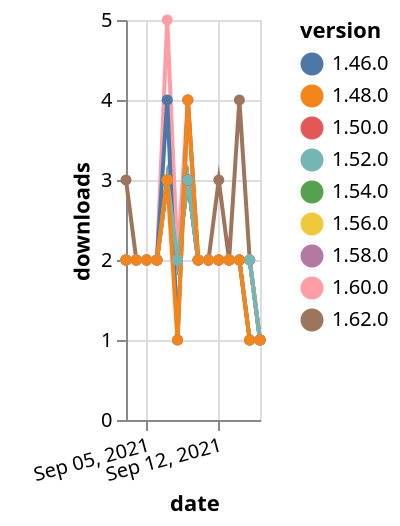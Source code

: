 {"$schema": "https://vega.github.io/schema/vega-lite/v5.json", "description": "A simple bar chart with embedded data.", "data": {"values": [{"date": "2021-09-03", "total": 1452, "delta": 2, "version": "1.56.0"}, {"date": "2021-09-04", "total": 1454, "delta": 2, "version": "1.56.0"}, {"date": "2021-09-05", "total": 1456, "delta": 2, "version": "1.56.0"}, {"date": "2021-09-06", "total": 1458, "delta": 2, "version": "1.56.0"}, {"date": "2021-09-07", "total": 1461, "delta": 3, "version": "1.56.0"}, {"date": "2021-09-08", "total": 1463, "delta": 2, "version": "1.56.0"}, {"date": "2021-09-09", "total": 1466, "delta": 3, "version": "1.56.0"}, {"date": "2021-09-10", "total": 1468, "delta": 2, "version": "1.56.0"}, {"date": "2021-09-11", "total": 1470, "delta": 2, "version": "1.56.0"}, {"date": "2021-09-12", "total": 1472, "delta": 2, "version": "1.56.0"}, {"date": "2021-09-13", "total": 1474, "delta": 2, "version": "1.56.0"}, {"date": "2021-09-14", "total": 1476, "delta": 2, "version": "1.56.0"}, {"date": "2021-09-15", "total": 1478, "delta": 2, "version": "1.56.0"}, {"date": "2021-09-16", "total": 1479, "delta": 1, "version": "1.56.0"}, {"date": "2021-09-03", "total": 1616, "delta": 2, "version": "1.54.0"}, {"date": "2021-09-04", "total": 1618, "delta": 2, "version": "1.54.0"}, {"date": "2021-09-05", "total": 1620, "delta": 2, "version": "1.54.0"}, {"date": "2021-09-06", "total": 1622, "delta": 2, "version": "1.54.0"}, {"date": "2021-09-07", "total": 1625, "delta": 3, "version": "1.54.0"}, {"date": "2021-09-08", "total": 1627, "delta": 2, "version": "1.54.0"}, {"date": "2021-09-09", "total": 1630, "delta": 3, "version": "1.54.0"}, {"date": "2021-09-10", "total": 1632, "delta": 2, "version": "1.54.0"}, {"date": "2021-09-11", "total": 1634, "delta": 2, "version": "1.54.0"}, {"date": "2021-09-12", "total": 1636, "delta": 2, "version": "1.54.0"}, {"date": "2021-09-13", "total": 1638, "delta": 2, "version": "1.54.0"}, {"date": "2021-09-14", "total": 1640, "delta": 2, "version": "1.54.0"}, {"date": "2021-09-15", "total": 1641, "delta": 1, "version": "1.54.0"}, {"date": "2021-09-16", "total": 1642, "delta": 1, "version": "1.54.0"}, {"date": "2021-09-03", "total": 991, "delta": 2, "version": "1.58.0"}, {"date": "2021-09-04", "total": 993, "delta": 2, "version": "1.58.0"}, {"date": "2021-09-05", "total": 995, "delta": 2, "version": "1.58.0"}, {"date": "2021-09-06", "total": 997, "delta": 2, "version": "1.58.0"}, {"date": "2021-09-07", "total": 1000, "delta": 3, "version": "1.58.0"}, {"date": "2021-09-08", "total": 1002, "delta": 2, "version": "1.58.0"}, {"date": "2021-09-09", "total": 1005, "delta": 3, "version": "1.58.0"}, {"date": "2021-09-10", "total": 1007, "delta": 2, "version": "1.58.0"}, {"date": "2021-09-11", "total": 1009, "delta": 2, "version": "1.58.0"}, {"date": "2021-09-12", "total": 1011, "delta": 2, "version": "1.58.0"}, {"date": "2021-09-13", "total": 1013, "delta": 2, "version": "1.58.0"}, {"date": "2021-09-14", "total": 1015, "delta": 2, "version": "1.58.0"}, {"date": "2021-09-15", "total": 1017, "delta": 2, "version": "1.58.0"}, {"date": "2021-09-16", "total": 1018, "delta": 1, "version": "1.58.0"}, {"date": "2021-09-03", "total": 2263, "delta": 2, "version": "1.50.0"}, {"date": "2021-09-04", "total": 2265, "delta": 2, "version": "1.50.0"}, {"date": "2021-09-05", "total": 2267, "delta": 2, "version": "1.50.0"}, {"date": "2021-09-06", "total": 2269, "delta": 2, "version": "1.50.0"}, {"date": "2021-09-07", "total": 2272, "delta": 3, "version": "1.50.0"}, {"date": "2021-09-08", "total": 2274, "delta": 2, "version": "1.50.0"}, {"date": "2021-09-09", "total": 2277, "delta": 3, "version": "1.50.0"}, {"date": "2021-09-10", "total": 2279, "delta": 2, "version": "1.50.0"}, {"date": "2021-09-11", "total": 2281, "delta": 2, "version": "1.50.0"}, {"date": "2021-09-12", "total": 2283, "delta": 2, "version": "1.50.0"}, {"date": "2021-09-13", "total": 2285, "delta": 2, "version": "1.50.0"}, {"date": "2021-09-14", "total": 2287, "delta": 2, "version": "1.50.0"}, {"date": "2021-09-15", "total": 2289, "delta": 2, "version": "1.50.0"}, {"date": "2021-09-16", "total": 2290, "delta": 1, "version": "1.50.0"}, {"date": "2021-09-03", "total": 219, "delta": 3, "version": "1.62.0"}, {"date": "2021-09-04", "total": 221, "delta": 2, "version": "1.62.0"}, {"date": "2021-09-05", "total": 223, "delta": 2, "version": "1.62.0"}, {"date": "2021-09-06", "total": 225, "delta": 2, "version": "1.62.0"}, {"date": "2021-09-07", "total": 228, "delta": 3, "version": "1.62.0"}, {"date": "2021-09-08", "total": 230, "delta": 2, "version": "1.62.0"}, {"date": "2021-09-09", "total": 233, "delta": 3, "version": "1.62.0"}, {"date": "2021-09-10", "total": 235, "delta": 2, "version": "1.62.0"}, {"date": "2021-09-11", "total": 237, "delta": 2, "version": "1.62.0"}, {"date": "2021-09-12", "total": 240, "delta": 3, "version": "1.62.0"}, {"date": "2021-09-13", "total": 242, "delta": 2, "version": "1.62.0"}, {"date": "2021-09-14", "total": 246, "delta": 4, "version": "1.62.0"}, {"date": "2021-09-15", "total": 248, "delta": 2, "version": "1.62.0"}, {"date": "2021-09-16", "total": 249, "delta": 1, "version": "1.62.0"}, {"date": "2021-09-03", "total": 740, "delta": 2, "version": "1.60.0"}, {"date": "2021-09-04", "total": 742, "delta": 2, "version": "1.60.0"}, {"date": "2021-09-05", "total": 744, "delta": 2, "version": "1.60.0"}, {"date": "2021-09-06", "total": 746, "delta": 2, "version": "1.60.0"}, {"date": "2021-09-07", "total": 751, "delta": 5, "version": "1.60.0"}, {"date": "2021-09-08", "total": 753, "delta": 2, "version": "1.60.0"}, {"date": "2021-09-09", "total": 757, "delta": 4, "version": "1.60.0"}, {"date": "2021-09-10", "total": 759, "delta": 2, "version": "1.60.0"}, {"date": "2021-09-11", "total": 761, "delta": 2, "version": "1.60.0"}, {"date": "2021-09-12", "total": 763, "delta": 2, "version": "1.60.0"}, {"date": "2021-09-13", "total": 765, "delta": 2, "version": "1.60.0"}, {"date": "2021-09-14", "total": 767, "delta": 2, "version": "1.60.0"}, {"date": "2021-09-15", "total": 769, "delta": 2, "version": "1.60.0"}, {"date": "2021-09-16", "total": 770, "delta": 1, "version": "1.60.0"}, {"date": "2021-09-03", "total": 2970, "delta": 2, "version": "1.46.0"}, {"date": "2021-09-04", "total": 2972, "delta": 2, "version": "1.46.0"}, {"date": "2021-09-05", "total": 2974, "delta": 2, "version": "1.46.0"}, {"date": "2021-09-06", "total": 2976, "delta": 2, "version": "1.46.0"}, {"date": "2021-09-07", "total": 2980, "delta": 4, "version": "1.46.0"}, {"date": "2021-09-08", "total": 2981, "delta": 1, "version": "1.46.0"}, {"date": "2021-09-09", "total": 2985, "delta": 4, "version": "1.46.0"}, {"date": "2021-09-10", "total": 2987, "delta": 2, "version": "1.46.0"}, {"date": "2021-09-11", "total": 2989, "delta": 2, "version": "1.46.0"}, {"date": "2021-09-12", "total": 2991, "delta": 2, "version": "1.46.0"}, {"date": "2021-09-13", "total": 2993, "delta": 2, "version": "1.46.0"}, {"date": "2021-09-14", "total": 2995, "delta": 2, "version": "1.46.0"}, {"date": "2021-09-15", "total": 2996, "delta": 1, "version": "1.46.0"}, {"date": "2021-09-16", "total": 2997, "delta": 1, "version": "1.46.0"}, {"date": "2021-09-03", "total": 2011, "delta": 2, "version": "1.52.0"}, {"date": "2021-09-04", "total": 2013, "delta": 2, "version": "1.52.0"}, {"date": "2021-09-05", "total": 2015, "delta": 2, "version": "1.52.0"}, {"date": "2021-09-06", "total": 2017, "delta": 2, "version": "1.52.0"}, {"date": "2021-09-07", "total": 2020, "delta": 3, "version": "1.52.0"}, {"date": "2021-09-08", "total": 2022, "delta": 2, "version": "1.52.0"}, {"date": "2021-09-09", "total": 2025, "delta": 3, "version": "1.52.0"}, {"date": "2021-09-10", "total": 2027, "delta": 2, "version": "1.52.0"}, {"date": "2021-09-11", "total": 2029, "delta": 2, "version": "1.52.0"}, {"date": "2021-09-12", "total": 2031, "delta": 2, "version": "1.52.0"}, {"date": "2021-09-13", "total": 2033, "delta": 2, "version": "1.52.0"}, {"date": "2021-09-14", "total": 2035, "delta": 2, "version": "1.52.0"}, {"date": "2021-09-15", "total": 2037, "delta": 2, "version": "1.52.0"}, {"date": "2021-09-16", "total": 2038, "delta": 1, "version": "1.52.0"}, {"date": "2021-09-03", "total": 2516, "delta": 2, "version": "1.48.0"}, {"date": "2021-09-04", "total": 2518, "delta": 2, "version": "1.48.0"}, {"date": "2021-09-05", "total": 2520, "delta": 2, "version": "1.48.0"}, {"date": "2021-09-06", "total": 2522, "delta": 2, "version": "1.48.0"}, {"date": "2021-09-07", "total": 2525, "delta": 3, "version": "1.48.0"}, {"date": "2021-09-08", "total": 2526, "delta": 1, "version": "1.48.0"}, {"date": "2021-09-09", "total": 2530, "delta": 4, "version": "1.48.0"}, {"date": "2021-09-10", "total": 2532, "delta": 2, "version": "1.48.0"}, {"date": "2021-09-11", "total": 2534, "delta": 2, "version": "1.48.0"}, {"date": "2021-09-12", "total": 2536, "delta": 2, "version": "1.48.0"}, {"date": "2021-09-13", "total": 2538, "delta": 2, "version": "1.48.0"}, {"date": "2021-09-14", "total": 2540, "delta": 2, "version": "1.48.0"}, {"date": "2021-09-15", "total": 2541, "delta": 1, "version": "1.48.0"}, {"date": "2021-09-16", "total": 2542, "delta": 1, "version": "1.48.0"}]}, "width": "container", "mark": {"type": "line", "point": {"filled": true}}, "encoding": {"x": {"field": "date", "type": "temporal", "timeUnit": "yearmonthdate", "title": "date", "axis": {"labelAngle": -15}}, "y": {"field": "delta", "type": "quantitative", "title": "downloads"}, "color": {"field": "version", "type": "nominal"}, "tooltip": {"field": "delta"}}}
